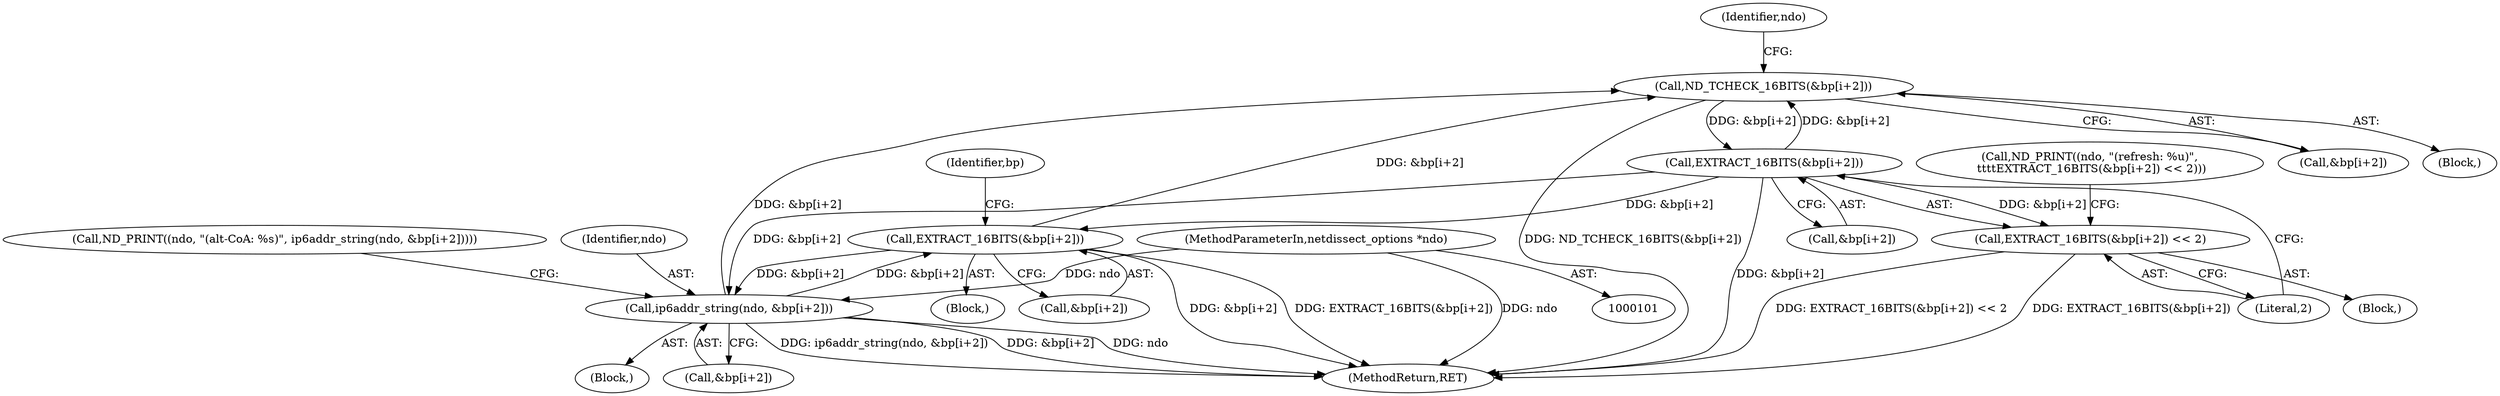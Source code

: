 digraph "0_tcpdump_b8e559afaeb8fe0604a1f8e3ad4dc1445de07a00@pointer" {
"1000213" [label="(Call,ND_TCHECK_16BITS(&bp[i+2]))"];
"1000226" [label="(Call,EXTRACT_16BITS(&bp[i+2]))"];
"1000213" [label="(Call,ND_TCHECK_16BITS(&bp[i+2]))"];
"1000281" [label="(Call,EXTRACT_16BITS(&bp[i+2]))"];
"1000253" [label="(Call,ip6addr_string(ndo, &bp[i+2]))"];
"1000102" [label="(MethodParameterIn,netdissect_options *ndo)"];
"1000225" [label="(Call,EXTRACT_16BITS(&bp[i+2]) << 2)"];
"1000233" [label="(Literal,2)"];
"1000248" [label="(Call,ND_PRINT((ndo, \"(alt-CoA: %s)\", ip6addr_string(ndo, &bp[i+2]))))"];
"1000226" [label="(Call,EXTRACT_16BITS(&bp[i+2]))"];
"1000214" [label="(Call,&bp[i+2])"];
"1000222" [label="(Identifier,ndo)"];
"1000225" [label="(Call,EXTRACT_16BITS(&bp[i+2]) << 2)"];
"1000254" [label="(Identifier,ndo)"];
"1000280" [label="(Block,)"];
"1000251" [label="(Block,)"];
"1000223" [label="(Block,)"];
"1000220" [label="(Call,ND_PRINT((ndo, \"(refresh: %u)\",\n \t\t\t\tEXTRACT_16BITS(&bp[i+2]) << 2)))"];
"1000227" [label="(Call,&bp[i+2])"];
"1000102" [label="(MethodParameterIn,netdissect_options *ndo)"];
"1000351" [label="(MethodReturn,RET)"];
"1000175" [label="(Block,)"];
"1000291" [label="(Identifier,bp)"];
"1000213" [label="(Call,ND_TCHECK_16BITS(&bp[i+2]))"];
"1000253" [label="(Call,ip6addr_string(ndo, &bp[i+2]))"];
"1000255" [label="(Call,&bp[i+2])"];
"1000281" [label="(Call,EXTRACT_16BITS(&bp[i+2]))"];
"1000282" [label="(Call,&bp[i+2])"];
"1000213" -> "1000175"  [label="AST: "];
"1000213" -> "1000214"  [label="CFG: "];
"1000214" -> "1000213"  [label="AST: "];
"1000222" -> "1000213"  [label="CFG: "];
"1000213" -> "1000351"  [label="DDG: ND_TCHECK_16BITS(&bp[i+2])"];
"1000226" -> "1000213"  [label="DDG: &bp[i+2]"];
"1000281" -> "1000213"  [label="DDG: &bp[i+2]"];
"1000253" -> "1000213"  [label="DDG: &bp[i+2]"];
"1000213" -> "1000226"  [label="DDG: &bp[i+2]"];
"1000226" -> "1000225"  [label="AST: "];
"1000226" -> "1000227"  [label="CFG: "];
"1000227" -> "1000226"  [label="AST: "];
"1000233" -> "1000226"  [label="CFG: "];
"1000226" -> "1000351"  [label="DDG: &bp[i+2]"];
"1000226" -> "1000225"  [label="DDG: &bp[i+2]"];
"1000226" -> "1000253"  [label="DDG: &bp[i+2]"];
"1000226" -> "1000281"  [label="DDG: &bp[i+2]"];
"1000281" -> "1000280"  [label="AST: "];
"1000281" -> "1000282"  [label="CFG: "];
"1000282" -> "1000281"  [label="AST: "];
"1000291" -> "1000281"  [label="CFG: "];
"1000281" -> "1000351"  [label="DDG: &bp[i+2]"];
"1000281" -> "1000351"  [label="DDG: EXTRACT_16BITS(&bp[i+2])"];
"1000281" -> "1000253"  [label="DDG: &bp[i+2]"];
"1000253" -> "1000281"  [label="DDG: &bp[i+2]"];
"1000253" -> "1000251"  [label="AST: "];
"1000253" -> "1000255"  [label="CFG: "];
"1000254" -> "1000253"  [label="AST: "];
"1000255" -> "1000253"  [label="AST: "];
"1000248" -> "1000253"  [label="CFG: "];
"1000253" -> "1000351"  [label="DDG: ip6addr_string(ndo, &bp[i+2])"];
"1000253" -> "1000351"  [label="DDG: &bp[i+2]"];
"1000253" -> "1000351"  [label="DDG: ndo"];
"1000102" -> "1000253"  [label="DDG: ndo"];
"1000102" -> "1000101"  [label="AST: "];
"1000102" -> "1000351"  [label="DDG: ndo"];
"1000225" -> "1000223"  [label="AST: "];
"1000225" -> "1000233"  [label="CFG: "];
"1000233" -> "1000225"  [label="AST: "];
"1000220" -> "1000225"  [label="CFG: "];
"1000225" -> "1000351"  [label="DDG: EXTRACT_16BITS(&bp[i+2]) << 2"];
"1000225" -> "1000351"  [label="DDG: EXTRACT_16BITS(&bp[i+2])"];
}
